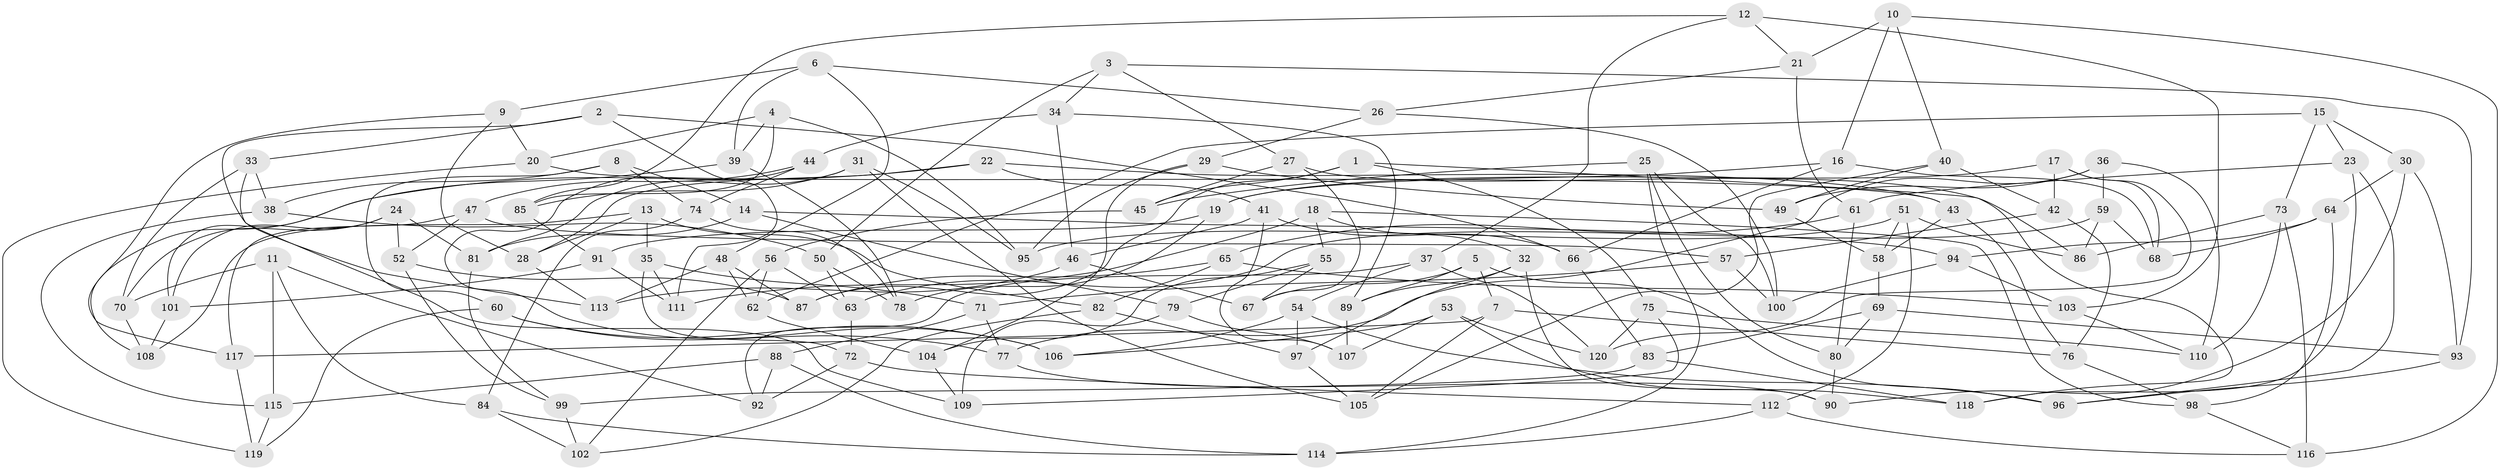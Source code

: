 // Generated by graph-tools (version 1.1) at 2025/26/03/09/25 03:26:58]
// undirected, 120 vertices, 240 edges
graph export_dot {
graph [start="1"]
  node [color=gray90,style=filled];
  1;
  2;
  3;
  4;
  5;
  6;
  7;
  8;
  9;
  10;
  11;
  12;
  13;
  14;
  15;
  16;
  17;
  18;
  19;
  20;
  21;
  22;
  23;
  24;
  25;
  26;
  27;
  28;
  29;
  30;
  31;
  32;
  33;
  34;
  35;
  36;
  37;
  38;
  39;
  40;
  41;
  42;
  43;
  44;
  45;
  46;
  47;
  48;
  49;
  50;
  51;
  52;
  53;
  54;
  55;
  56;
  57;
  58;
  59;
  60;
  61;
  62;
  63;
  64;
  65;
  66;
  67;
  68;
  69;
  70;
  71;
  72;
  73;
  74;
  75;
  76;
  77;
  78;
  79;
  80;
  81;
  82;
  83;
  84;
  85;
  86;
  87;
  88;
  89;
  90;
  91;
  92;
  93;
  94;
  95;
  96;
  97;
  98;
  99;
  100;
  101;
  102;
  103;
  104;
  105;
  106;
  107;
  108;
  109;
  110;
  111;
  112;
  113;
  114;
  115;
  116;
  117;
  118;
  119;
  120;
  1 -- 45;
  1 -- 118;
  1 -- 75;
  1 -- 87;
  2 -- 113;
  2 -- 33;
  2 -- 111;
  2 -- 66;
  3 -- 27;
  3 -- 50;
  3 -- 34;
  3 -- 93;
  4 -- 85;
  4 -- 39;
  4 -- 95;
  4 -- 20;
  5 -- 7;
  5 -- 89;
  5 -- 67;
  5 -- 96;
  6 -- 9;
  6 -- 48;
  6 -- 26;
  6 -- 39;
  7 -- 76;
  7 -- 105;
  7 -- 117;
  8 -- 60;
  8 -- 38;
  8 -- 74;
  8 -- 14;
  9 -- 117;
  9 -- 20;
  9 -- 28;
  10 -- 16;
  10 -- 40;
  10 -- 116;
  10 -- 21;
  11 -- 84;
  11 -- 115;
  11 -- 70;
  11 -- 92;
  12 -- 103;
  12 -- 37;
  12 -- 21;
  12 -- 85;
  13 -- 82;
  13 -- 28;
  13 -- 35;
  13 -- 108;
  14 -- 79;
  14 -- 81;
  14 -- 94;
  15 -- 23;
  15 -- 30;
  15 -- 62;
  15 -- 73;
  16 -- 66;
  16 -- 19;
  16 -- 68;
  17 -- 120;
  17 -- 68;
  17 -- 19;
  17 -- 42;
  18 -- 32;
  18 -- 55;
  18 -- 111;
  18 -- 98;
  19 -- 78;
  19 -- 91;
  20 -- 43;
  20 -- 119;
  21 -- 61;
  21 -- 26;
  22 -- 43;
  22 -- 28;
  22 -- 41;
  22 -- 108;
  23 -- 96;
  23 -- 61;
  23 -- 118;
  24 -- 81;
  24 -- 70;
  24 -- 101;
  24 -- 52;
  25 -- 100;
  25 -- 114;
  25 -- 45;
  25 -- 80;
  26 -- 29;
  26 -- 100;
  27 -- 86;
  27 -- 67;
  27 -- 45;
  28 -- 113;
  29 -- 49;
  29 -- 104;
  29 -- 95;
  30 -- 93;
  30 -- 90;
  30 -- 64;
  31 -- 81;
  31 -- 105;
  31 -- 85;
  31 -- 95;
  32 -- 90;
  32 -- 89;
  32 -- 97;
  33 -- 109;
  33 -- 38;
  33 -- 70;
  34 -- 46;
  34 -- 89;
  34 -- 44;
  35 -- 72;
  35 -- 111;
  35 -- 71;
  36 -- 49;
  36 -- 110;
  36 -- 77;
  36 -- 59;
  37 -- 54;
  37 -- 120;
  37 -- 92;
  38 -- 115;
  38 -- 50;
  39 -- 101;
  39 -- 78;
  40 -- 105;
  40 -- 42;
  40 -- 49;
  41 -- 66;
  41 -- 107;
  41 -- 46;
  42 -- 57;
  42 -- 76;
  43 -- 76;
  43 -- 58;
  44 -- 74;
  44 -- 106;
  44 -- 47;
  45 -- 56;
  46 -- 67;
  46 -- 113;
  47 -- 117;
  47 -- 57;
  47 -- 52;
  48 -- 87;
  48 -- 62;
  48 -- 113;
  49 -- 58;
  50 -- 63;
  50 -- 78;
  51 -- 86;
  51 -- 95;
  51 -- 58;
  51 -- 112;
  52 -- 87;
  52 -- 99;
  53 -- 106;
  53 -- 118;
  53 -- 120;
  53 -- 107;
  54 -- 106;
  54 -- 97;
  54 -- 96;
  55 -- 79;
  55 -- 67;
  55 -- 104;
  56 -- 102;
  56 -- 63;
  56 -- 62;
  57 -- 100;
  57 -- 71;
  58 -- 69;
  59 -- 68;
  59 -- 63;
  59 -- 86;
  60 -- 106;
  60 -- 77;
  60 -- 119;
  61 -- 65;
  61 -- 80;
  62 -- 104;
  63 -- 72;
  64 -- 94;
  64 -- 68;
  64 -- 98;
  65 -- 82;
  65 -- 103;
  65 -- 87;
  66 -- 83;
  69 -- 80;
  69 -- 93;
  69 -- 83;
  70 -- 108;
  71 -- 77;
  71 -- 88;
  72 -- 112;
  72 -- 92;
  73 -- 86;
  73 -- 116;
  73 -- 110;
  74 -- 78;
  74 -- 84;
  75 -- 109;
  75 -- 110;
  75 -- 120;
  76 -- 98;
  77 -- 90;
  79 -- 109;
  79 -- 107;
  80 -- 90;
  81 -- 99;
  82 -- 97;
  82 -- 102;
  83 -- 99;
  83 -- 118;
  84 -- 102;
  84 -- 114;
  85 -- 91;
  88 -- 114;
  88 -- 92;
  88 -- 115;
  89 -- 107;
  91 -- 101;
  91 -- 111;
  93 -- 96;
  94 -- 100;
  94 -- 103;
  97 -- 105;
  98 -- 116;
  99 -- 102;
  101 -- 108;
  103 -- 110;
  104 -- 109;
  112 -- 114;
  112 -- 116;
  115 -- 119;
  117 -- 119;
}
